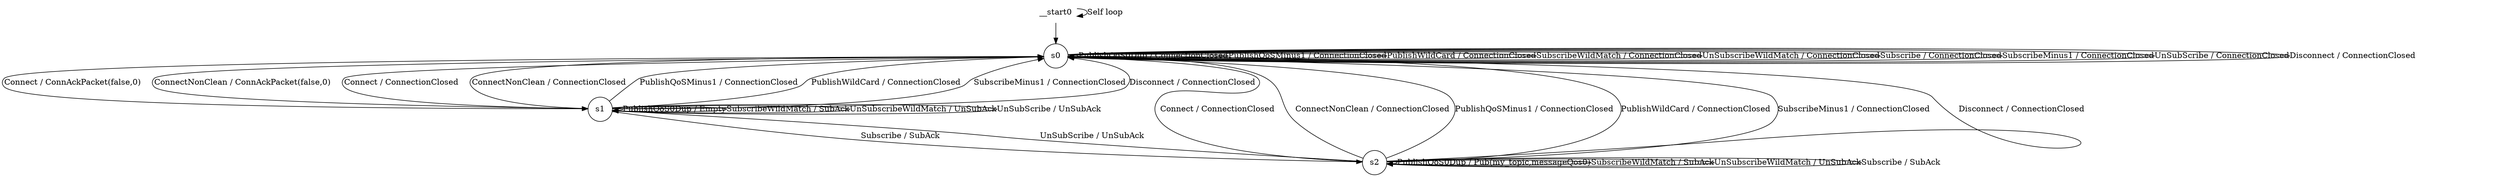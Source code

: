 digraph g {
	graph [name=g];
	__start0	[shape=none];
	__start0 -> __start0	[key=0,
		label="Self loop"];
	s0	[label=s0,
		shape=circle];
	__start0 -> s0	[key=0];
	s0 -> s0	[key=0,
		label="PublishQoS0Dup / ConnectionClosed"];
	s0 -> s0	[key=1,
		label="PublishQoSMinus1 / ConnectionClosed"];
	s0 -> s0	[key=2,
		label="PublishWildCard / ConnectionClosed"];
	s0 -> s0	[key=3,
		label="SubscribeWildMatch / ConnectionClosed"];
	s0 -> s0	[key=4,
		label="UnSubscribeWildMatch / ConnectionClosed"];
	s0 -> s0	[key=5,
		label="Subscribe / ConnectionClosed"];
	s0 -> s0	[key=6,
		label="SubscribeMinus1 / ConnectionClosed"];
	s0 -> s0	[key=7,
		label="UnSubScribe / ConnectionClosed"];
	s0 -> s0	[key=8,
		label="Disconnect / ConnectionClosed"];
	s1	[label=s1,
		shape=circle];
	s0 -> s1	[key=0,
		label="Connect / ConnAckPacket(false,0)"];
	s0 -> s1	[key=1,
		label="ConnectNonClean / ConnAckPacket(false,0)"];
	s1 -> s0	[key=0,
		label="Connect / ConnectionClosed"];
	s1 -> s0	[key=1,
		label="ConnectNonClean / ConnectionClosed"];
	s1 -> s0	[key=2,
		label="PublishQoSMinus1 / ConnectionClosed"];
	s1 -> s0	[key=3,
		label="PublishWildCard / ConnectionClosed"];
	s1 -> s0	[key=4,
		label="SubscribeMinus1 / ConnectionClosed"];
	s1 -> s0	[key=5,
		label="Disconnect / ConnectionClosed"];
	s1 -> s1	[key=0,
		label="PublishQoS0Dup / Empty"];
	s1 -> s1	[key=1,
		label="SubscribeWildMatch / SubAck"];
	s1 -> s1	[key=2,
		label="UnSubscribeWildMatch / UnSubAck"];
	s1 -> s1	[key=3,
		label="UnSubScribe / UnSubAck"];
	s2	[label=s2,
		shape=circle];
	s1 -> s2	[key=0,
		label="Subscribe / SubAck"];
	s2 -> s0	[key=0,
		label="Connect / ConnectionClosed"];
	s2 -> s0	[key=1,
		label="ConnectNonClean / ConnectionClosed"];
	s2 -> s0	[key=2,
		label="PublishQoSMinus1 / ConnectionClosed"];
	s2 -> s0	[key=3,
		label="PublishWildCard / ConnectionClosed"];
	s2 -> s0	[key=4,
		label="SubscribeMinus1 / ConnectionClosed"];
	s2 -> s0	[key=5,
		label="Disconnect / ConnectionClosed"];
	s2 -> s1	[key=0,
		label="UnSubScribe / UnSubAck"];
	s2 -> s2	[key=0,
		label="PublishQoS0Dup / Pub(my_topic,messageQos0)"];
	s2 -> s2	[key=1,
		label="SubscribeWildMatch / SubAck"];
	s2 -> s2	[key=2,
		label="UnSubscribeWildMatch / UnSubAck"];
	s2 -> s2	[key=3,
		label="Subscribe / SubAck"];
}
